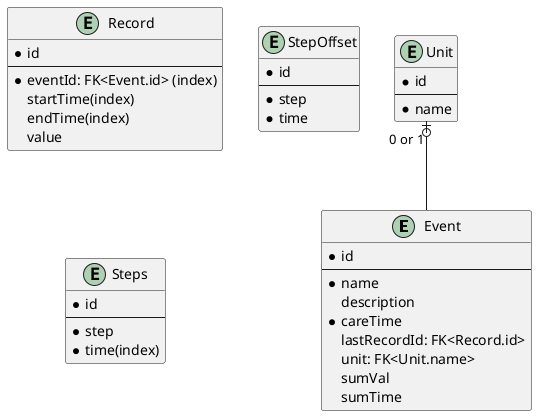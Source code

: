 @startuml
'https://plantuml.com/class-diagram

'abstract class AbstractList
'abstract AbstractCollection
'interface List
'interface Collection
'
'List <|-- AbstractList
'Collection <|-- AbstractCollection
'
'Collection <|- List
'AbstractCollection <|- AbstractList
'AbstractList <|-- ArrayList
'
'class ArrayList {
'Object[] elementData
'size()
'}
'
'enum TimeUnit {
'DAYS
'HOURS
'MINUTES
'}

entity Event{
    *id
    --
    *name
    description
    *careTime
    lastRecordId: FK<Record.id>
    unit: FK<Unit.name>
    sumVal
    sumTime
}

entity Unit{
    *id
    --
    *name
}
Unit "0 or 1" |o-- Event


entity Record{
    *id
    --
    *eventId: FK<Event.id> (index)
    startTime(index)
    endTime(index)
    value
}


entity StepOffset{
    *id
    --
    *step
    *time
}

entity Steps{
    *id
    --
    *step
    *time(index)
}



@enduml